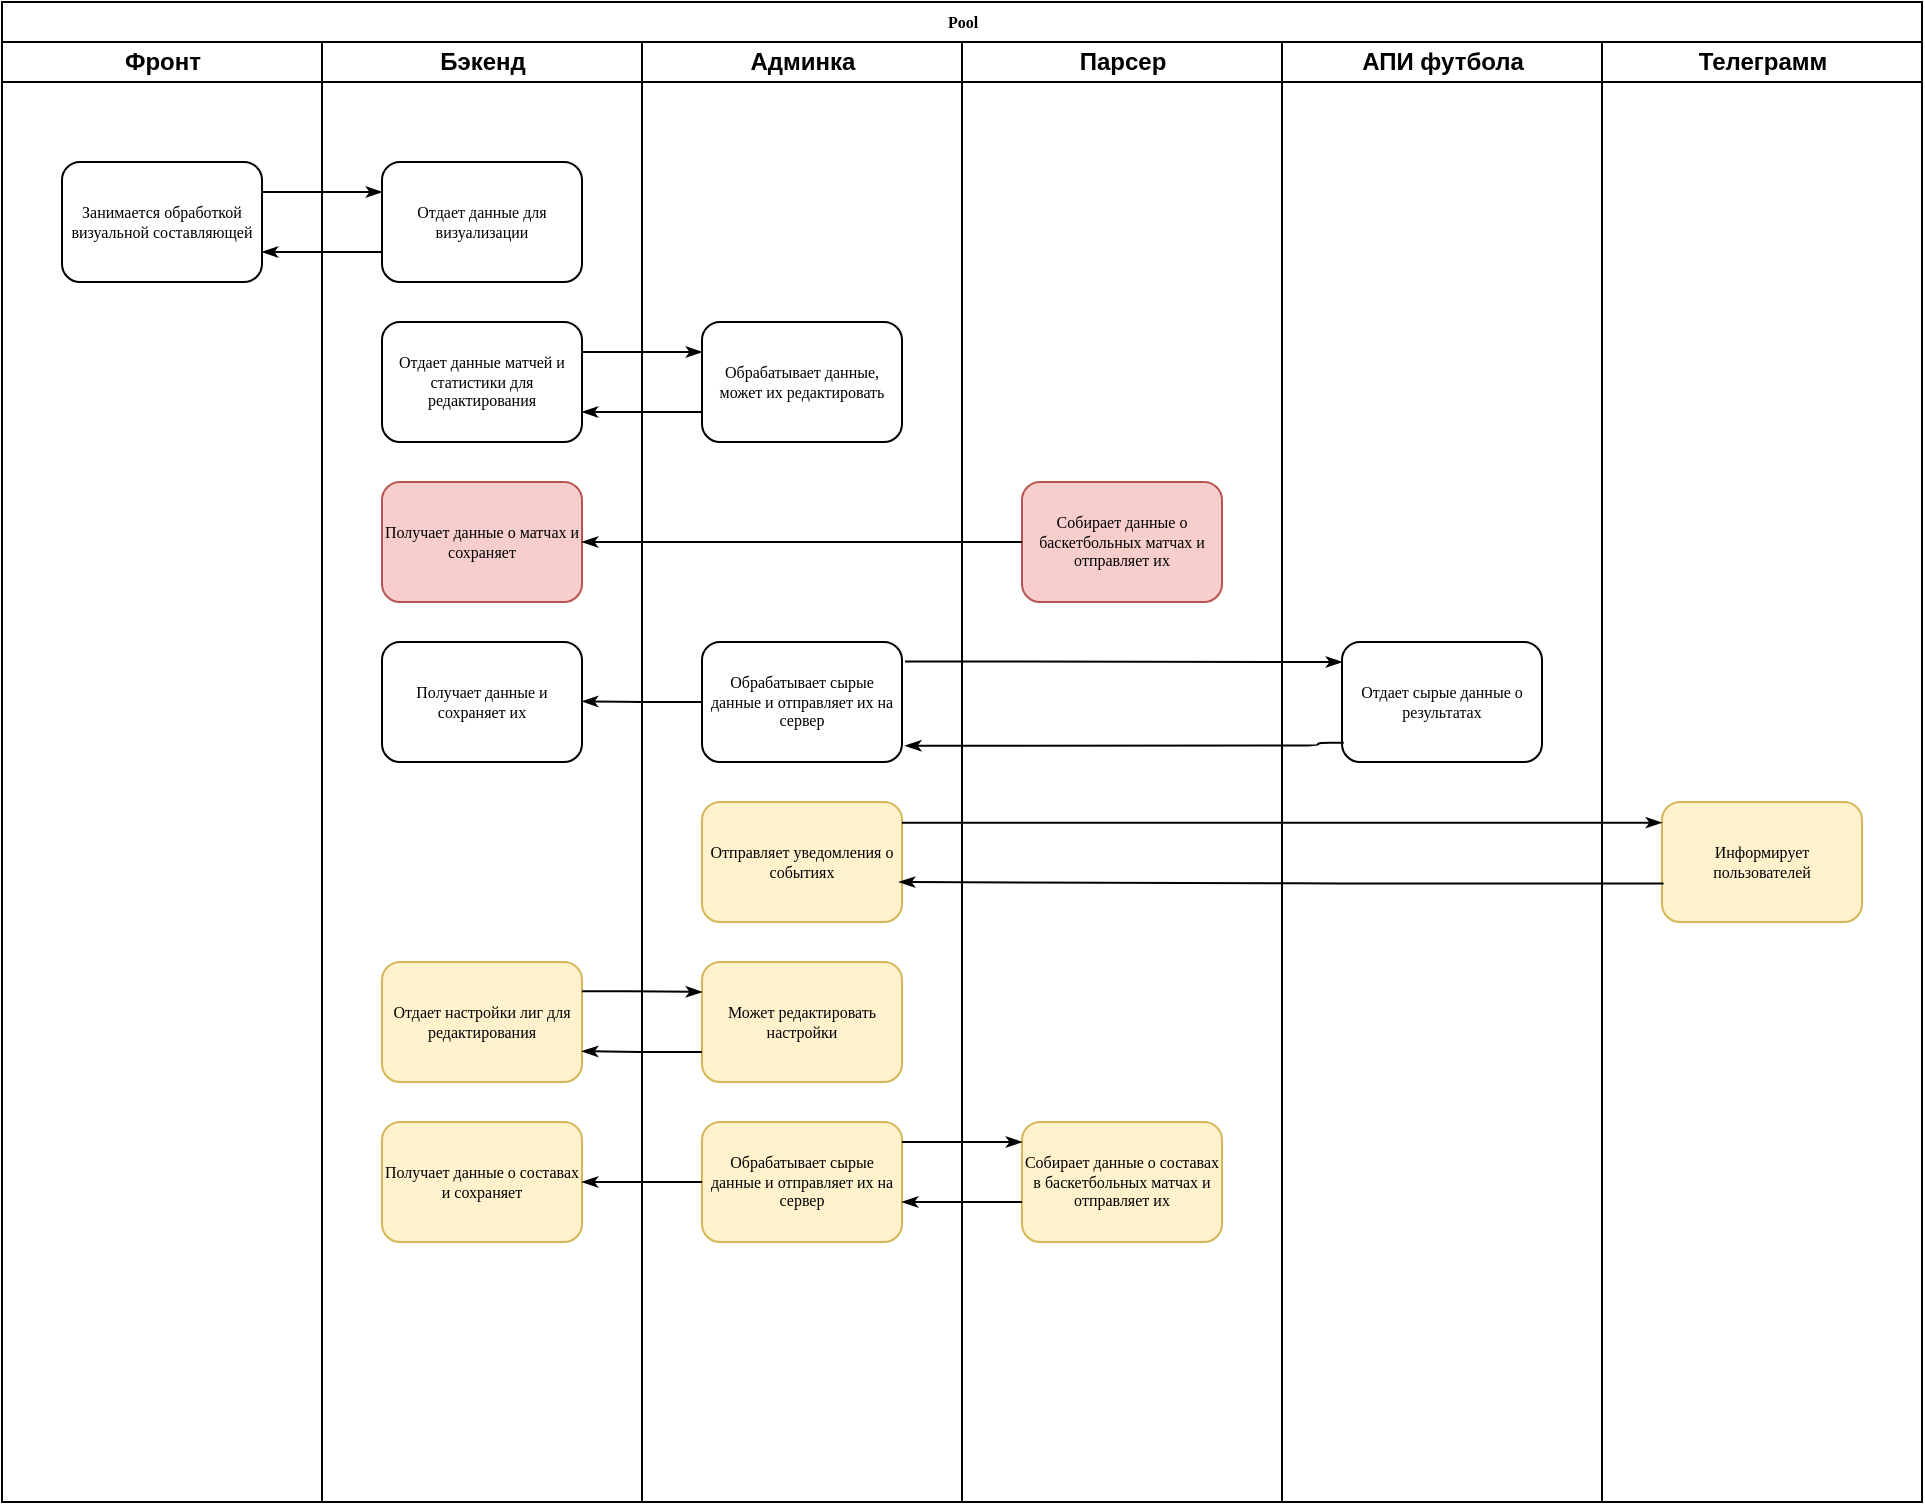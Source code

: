 <mxfile version="20.6.0" type="github">
  <diagram name="Page-1" id="74e2e168-ea6b-b213-b513-2b3c1d86103e">
    <mxGraphModel dx="1301" dy="731" grid="1" gridSize="10" guides="1" tooltips="1" connect="1" arrows="1" fold="1" page="1" pageScale="1" pageWidth="1100" pageHeight="850" background="none" math="0" shadow="0">
      <root>
        <mxCell id="0" />
        <mxCell id="1" parent="0" />
        <mxCell id="77e6c97f196da883-1" value="Pool" style="swimlane;html=1;childLayout=stackLayout;startSize=20;rounded=0;shadow=0;labelBackgroundColor=none;strokeWidth=1;fontFamily=Verdana;fontSize=8;align=center;" parent="1" vertex="1">
          <mxGeometry x="60" y="40" width="960" height="750" as="geometry" />
        </mxCell>
        <mxCell id="77e6c97f196da883-2" value="Фронт" style="swimlane;html=1;startSize=20;" parent="77e6c97f196da883-1" vertex="1">
          <mxGeometry y="20" width="160" height="730" as="geometry" />
        </mxCell>
        <mxCell id="77e6c97f196da883-8" value="Занимается обработкой визуальной составляющей" style="rounded=1;whiteSpace=wrap;html=1;shadow=0;labelBackgroundColor=none;strokeWidth=1;fontFamily=Verdana;fontSize=8;align=center;" parent="77e6c97f196da883-2" vertex="1">
          <mxGeometry x="30" y="60" width="100" height="60" as="geometry" />
        </mxCell>
        <mxCell id="77e6c97f196da883-3" value="Бэкенд" style="swimlane;html=1;startSize=20;" parent="77e6c97f196da883-1" vertex="1">
          <mxGeometry x="160" y="20" width="160" height="730" as="geometry" />
        </mxCell>
        <mxCell id="77e6c97f196da883-11" value="Отдает данные для визуализации" style="rounded=1;whiteSpace=wrap;html=1;shadow=0;labelBackgroundColor=none;strokeWidth=1;fontFamily=Verdana;fontSize=8;align=center;" parent="77e6c97f196da883-3" vertex="1">
          <mxGeometry x="30" y="60" width="100" height="60" as="geometry" />
        </mxCell>
        <mxCell id="qHQJKQO2i5-u3Q4mEbJ6-1" style="edgeStyle=orthogonalEdgeStyle;rounded=1;html=1;labelBackgroundColor=none;startArrow=none;startFill=0;startSize=5;endArrow=classicThin;endFill=1;endSize=5;jettySize=auto;orthogonalLoop=1;strokeWidth=1;fontFamily=Verdana;fontSize=8" edge="1" parent="77e6c97f196da883-3">
          <mxGeometry relative="1" as="geometry">
            <mxPoint x="30" y="105" as="sourcePoint" />
            <mxPoint x="-30" y="105" as="targetPoint" />
            <Array as="points">
              <mxPoint x="-10" y="105" />
              <mxPoint x="-10" y="105" />
            </Array>
          </mxGeometry>
        </mxCell>
        <mxCell id="qHQJKQO2i5-u3Q4mEbJ6-34" value="Отдает настройки лиг для редактирования" style="rounded=1;whiteSpace=wrap;html=1;shadow=0;labelBackgroundColor=none;strokeWidth=1;fontFamily=Verdana;fontSize=8;align=center;fillColor=#fff2cc;strokeColor=#d6b656;" vertex="1" parent="77e6c97f196da883-3">
          <mxGeometry x="30" y="460" width="100" height="60" as="geometry" />
        </mxCell>
        <mxCell id="qHQJKQO2i5-u3Q4mEbJ6-38" value="Получает данные о составах и сохраняет" style="rounded=1;whiteSpace=wrap;html=1;shadow=0;labelBackgroundColor=none;strokeWidth=1;fontFamily=Verdana;fontSize=8;align=center;fillColor=#fff2cc;strokeColor=#d6b656;" vertex="1" parent="77e6c97f196da883-3">
          <mxGeometry x="30" y="540" width="100" height="60" as="geometry" />
        </mxCell>
        <mxCell id="qHQJKQO2i5-u3Q4mEbJ6-2" value="Отдает данные матчей и статистики для редактирования" style="rounded=1;whiteSpace=wrap;html=1;shadow=0;labelBackgroundColor=none;strokeWidth=1;fontFamily=Verdana;fontSize=8;align=center;" vertex="1" parent="77e6c97f196da883-3">
          <mxGeometry x="30" y="140" width="100" height="60" as="geometry" />
        </mxCell>
        <mxCell id="77e6c97f196da883-26" style="edgeStyle=orthogonalEdgeStyle;rounded=1;html=1;labelBackgroundColor=none;startArrow=none;startFill=0;startSize=5;endArrow=classicThin;endFill=1;endSize=5;jettySize=auto;orthogonalLoop=1;strokeWidth=1;fontFamily=Verdana;fontSize=8" parent="77e6c97f196da883-1" source="77e6c97f196da883-8" target="77e6c97f196da883-11" edge="1">
          <mxGeometry relative="1" as="geometry">
            <Array as="points">
              <mxPoint x="150" y="95" />
              <mxPoint x="150" y="95" />
            </Array>
          </mxGeometry>
        </mxCell>
        <mxCell id="77e6c97f196da883-4" value="Админка" style="swimlane;html=1;startSize=20;" parent="77e6c97f196da883-1" vertex="1">
          <mxGeometry x="320" y="20" width="160" height="730" as="geometry" />
        </mxCell>
        <mxCell id="qHQJKQO2i5-u3Q4mEbJ6-4" value="Обрабатывает данные, может их редактировать" style="rounded=1;whiteSpace=wrap;html=1;shadow=0;labelBackgroundColor=none;strokeWidth=1;fontFamily=Verdana;fontSize=8;align=center;" vertex="1" parent="77e6c97f196da883-4">
          <mxGeometry x="30" y="140" width="100" height="60" as="geometry" />
        </mxCell>
        <mxCell id="qHQJKQO2i5-u3Q4mEbJ6-5" style="edgeStyle=orthogonalEdgeStyle;rounded=1;html=1;labelBackgroundColor=none;startArrow=none;startFill=0;startSize=5;endArrow=classicThin;endFill=1;endSize=5;jettySize=auto;orthogonalLoop=1;strokeWidth=1;fontFamily=Verdana;fontSize=8" edge="1" parent="77e6c97f196da883-4">
          <mxGeometry relative="1" as="geometry">
            <mxPoint x="30" y="185" as="sourcePoint" />
            <mxPoint x="-30" y="185" as="targetPoint" />
            <Array as="points">
              <mxPoint y="185" />
              <mxPoint y="185" />
            </Array>
          </mxGeometry>
        </mxCell>
        <mxCell id="qHQJKQO2i5-u3Q4mEbJ6-6" value="Получает данные о матчах и сохраняет" style="rounded=1;whiteSpace=wrap;html=1;shadow=0;labelBackgroundColor=none;strokeWidth=1;fontFamily=Verdana;fontSize=8;align=center;fillColor=#f8cecc;strokeColor=#b85450;" vertex="1" parent="77e6c97f196da883-4">
          <mxGeometry x="-130" y="220" width="100" height="60" as="geometry" />
        </mxCell>
        <mxCell id="qHQJKQO2i5-u3Q4mEbJ6-14" value="Получает данные и сохраняет их" style="rounded=1;whiteSpace=wrap;html=1;shadow=0;labelBackgroundColor=none;strokeWidth=1;fontFamily=Verdana;fontSize=8;align=center;" vertex="1" parent="77e6c97f196da883-4">
          <mxGeometry x="-130" y="300" width="100" height="60" as="geometry" />
        </mxCell>
        <mxCell id="qHQJKQO2i5-u3Q4mEbJ6-15" value="Обрабатывает сырые данные и отправляет их на сервер" style="rounded=1;whiteSpace=wrap;html=1;shadow=0;labelBackgroundColor=none;strokeWidth=1;fontFamily=Verdana;fontSize=8;align=center;" vertex="1" parent="77e6c97f196da883-4">
          <mxGeometry x="30" y="300" width="100" height="60" as="geometry" />
        </mxCell>
        <mxCell id="qHQJKQO2i5-u3Q4mEbJ6-16" style="edgeStyle=orthogonalEdgeStyle;rounded=1;html=1;labelBackgroundColor=none;startArrow=none;startFill=0;startSize=5;endArrow=classicThin;endFill=1;endSize=5;jettySize=auto;orthogonalLoop=1;strokeWidth=1;fontFamily=Verdana;fontSize=8" edge="1" parent="77e6c97f196da883-4">
          <mxGeometry relative="1" as="geometry">
            <mxPoint x="30" y="330" as="sourcePoint" />
            <mxPoint x="-30" y="329.68" as="targetPoint" />
            <Array as="points">
              <mxPoint y="329.68" />
              <mxPoint y="329.68" />
            </Array>
          </mxGeometry>
        </mxCell>
        <mxCell id="qHQJKQO2i5-u3Q4mEbJ6-26" value="Отправляет уведомления о событиях" style="rounded=1;whiteSpace=wrap;html=1;shadow=0;labelBackgroundColor=none;strokeWidth=1;fontFamily=Verdana;fontSize=8;align=center;fillColor=#fff2cc;strokeColor=#d6b656;" vertex="1" parent="77e6c97f196da883-4">
          <mxGeometry x="30" y="380" width="100" height="60" as="geometry" />
        </mxCell>
        <mxCell id="qHQJKQO2i5-u3Q4mEbJ6-35" value="Может редактировать настройки" style="rounded=1;whiteSpace=wrap;html=1;shadow=0;labelBackgroundColor=none;strokeWidth=1;fontFamily=Verdana;fontSize=8;align=center;fillColor=#fff2cc;strokeColor=#d6b656;" vertex="1" parent="77e6c97f196da883-4">
          <mxGeometry x="30" y="460" width="100" height="60" as="geometry" />
        </mxCell>
        <mxCell id="qHQJKQO2i5-u3Q4mEbJ6-36" style="edgeStyle=orthogonalEdgeStyle;rounded=1;html=1;labelBackgroundColor=none;startArrow=none;startFill=0;startSize=5;endArrow=classicThin;endFill=1;endSize=5;jettySize=auto;orthogonalLoop=1;strokeWidth=1;fontFamily=Verdana;fontSize=8" edge="1" parent="77e6c97f196da883-4">
          <mxGeometry relative="1" as="geometry">
            <Array as="points">
              <mxPoint y="474.61" />
              <mxPoint y="474.61" />
            </Array>
            <mxPoint x="-30" y="474.647" as="sourcePoint" />
            <mxPoint x="30" y="475" as="targetPoint" />
          </mxGeometry>
        </mxCell>
        <mxCell id="qHQJKQO2i5-u3Q4mEbJ6-37" style="edgeStyle=orthogonalEdgeStyle;rounded=1;html=1;labelBackgroundColor=none;startArrow=none;startFill=0;startSize=5;endArrow=classicThin;endFill=1;endSize=5;jettySize=auto;orthogonalLoop=1;strokeWidth=1;fontFamily=Verdana;fontSize=8" edge="1" parent="77e6c97f196da883-4">
          <mxGeometry relative="1" as="geometry">
            <mxPoint x="30" y="505" as="sourcePoint" />
            <mxPoint x="-30" y="504.61" as="targetPoint" />
            <Array as="points">
              <mxPoint y="504.61" />
              <mxPoint y="504.61" />
            </Array>
          </mxGeometry>
        </mxCell>
        <mxCell id="qHQJKQO2i5-u3Q4mEbJ6-41" value="Обрабатывает сырые данные и отправляет их на сервер" style="rounded=1;whiteSpace=wrap;html=1;shadow=0;labelBackgroundColor=none;strokeWidth=1;fontFamily=Verdana;fontSize=8;align=center;fillColor=#fff2cc;strokeColor=#d6b656;" vertex="1" parent="77e6c97f196da883-4">
          <mxGeometry x="30" y="540" width="100" height="60" as="geometry" />
        </mxCell>
        <mxCell id="77e6c97f196da883-5" value="Парсер" style="swimlane;html=1;startSize=20;" parent="77e6c97f196da883-1" vertex="1">
          <mxGeometry x="480" y="20" width="160" height="730" as="geometry" />
        </mxCell>
        <mxCell id="qHQJKQO2i5-u3Q4mEbJ6-8" value="Собирает данные о баскетбольных матчах и отправляет их" style="rounded=1;whiteSpace=wrap;html=1;shadow=0;labelBackgroundColor=none;strokeWidth=1;fontFamily=Verdana;fontSize=8;align=center;fillColor=#f8cecc;strokeColor=#b85450;" vertex="1" parent="77e6c97f196da883-5">
          <mxGeometry x="30" y="220" width="100" height="60" as="geometry" />
        </mxCell>
        <mxCell id="qHQJKQO2i5-u3Q4mEbJ6-39" value="Собирает данные о составах в баскетбольных матчах и отправляет их" style="rounded=1;whiteSpace=wrap;html=1;shadow=0;labelBackgroundColor=none;strokeWidth=1;fontFamily=Verdana;fontSize=8;align=center;fillColor=#fff2cc;strokeColor=#d6b656;" vertex="1" parent="77e6c97f196da883-5">
          <mxGeometry x="30" y="540" width="100" height="60" as="geometry" />
        </mxCell>
        <mxCell id="77e6c97f196da883-6" value="АПИ футбола" style="swimlane;html=1;startSize=20;" parent="77e6c97f196da883-1" vertex="1">
          <mxGeometry x="640" y="20" width="160" height="730" as="geometry" />
        </mxCell>
        <mxCell id="qHQJKQO2i5-u3Q4mEbJ6-18" value="Отдает сырые данные о результатах" style="rounded=1;whiteSpace=wrap;html=1;shadow=0;labelBackgroundColor=none;strokeWidth=1;fontFamily=Verdana;fontSize=8;align=center;" vertex="1" parent="77e6c97f196da883-6">
          <mxGeometry x="30" y="300" width="100" height="60" as="geometry" />
        </mxCell>
        <mxCell id="77e6c97f196da883-7" value="Телеграмм" style="swimlane;html=1;startSize=20;" parent="77e6c97f196da883-1" vertex="1">
          <mxGeometry x="800" y="20" width="160" height="730" as="geometry" />
        </mxCell>
        <mxCell id="qHQJKQO2i5-u3Q4mEbJ6-27" value="Информирует пользователей" style="rounded=1;whiteSpace=wrap;html=1;shadow=0;labelBackgroundColor=none;strokeWidth=1;fontFamily=Verdana;fontSize=8;align=center;fillColor=#fff2cc;strokeColor=#d6b656;" vertex="1" parent="77e6c97f196da883-7">
          <mxGeometry x="30" y="380" width="100" height="60" as="geometry" />
        </mxCell>
        <mxCell id="qHQJKQO2i5-u3Q4mEbJ6-19" style="edgeStyle=orthogonalEdgeStyle;rounded=1;html=1;labelBackgroundColor=none;startArrow=none;startFill=0;startSize=5;endArrow=classicThin;endFill=1;endSize=5;jettySize=auto;orthogonalLoop=1;strokeWidth=1;fontFamily=Verdana;fontSize=8;exitX=1.015;exitY=0.162;exitDx=0;exitDy=0;exitPerimeter=0;entryX=0;entryY=0.167;entryDx=0;entryDy=0;entryPerimeter=0;" edge="1" parent="77e6c97f196da883-1" source="qHQJKQO2i5-u3Q4mEbJ6-15" target="qHQJKQO2i5-u3Q4mEbJ6-18">
          <mxGeometry relative="1" as="geometry">
            <Array as="points">
              <mxPoint x="470" y="330" />
            </Array>
            <mxPoint x="470" y="330" as="sourcePoint" />
            <mxPoint x="510" y="330" as="targetPoint" />
          </mxGeometry>
        </mxCell>
        <mxCell id="qHQJKQO2i5-u3Q4mEbJ6-9" style="edgeStyle=orthogonalEdgeStyle;rounded=1;html=1;labelBackgroundColor=none;startArrow=none;startFill=0;startSize=5;endArrow=classicThin;endFill=1;endSize=5;jettySize=auto;orthogonalLoop=1;strokeWidth=1;fontFamily=Verdana;fontSize=8;exitX=0;exitY=0.5;exitDx=0;exitDy=0;entryX=1;entryY=0.5;entryDx=0;entryDy=0;" edge="1" parent="77e6c97f196da883-1" source="qHQJKQO2i5-u3Q4mEbJ6-8" target="qHQJKQO2i5-u3Q4mEbJ6-6">
          <mxGeometry relative="1" as="geometry">
            <mxPoint x="360" y="285" as="sourcePoint" />
            <mxPoint x="290" y="285" as="targetPoint" />
            <Array as="points" />
          </mxGeometry>
        </mxCell>
        <mxCell id="qHQJKQO2i5-u3Q4mEbJ6-46" style="edgeStyle=orthogonalEdgeStyle;rounded=1;html=1;labelBackgroundColor=none;startArrow=none;startFill=0;startSize=5;endArrow=classicThin;endFill=1;endSize=5;jettySize=auto;orthogonalLoop=1;strokeWidth=1;fontFamily=Verdana;fontSize=8;entryX=1;entryY=0.5;entryDx=0;entryDy=0;exitX=0;exitY=0.5;exitDx=0;exitDy=0;" edge="1" parent="77e6c97f196da883-1" source="qHQJKQO2i5-u3Q4mEbJ6-41" target="qHQJKQO2i5-u3Q4mEbJ6-38">
          <mxGeometry relative="1" as="geometry">
            <mxPoint x="370" y="534.61" as="sourcePoint" />
            <mxPoint x="300" y="534.61" as="targetPoint" />
            <Array as="points">
              <mxPoint x="310" y="590" />
              <mxPoint x="310" y="590" />
            </Array>
          </mxGeometry>
        </mxCell>
        <mxCell id="qHQJKQO2i5-u3Q4mEbJ6-49" style="edgeStyle=orthogonalEdgeStyle;rounded=1;html=1;labelBackgroundColor=none;startArrow=none;startFill=0;startSize=5;endArrow=classicThin;endFill=1;endSize=5;jettySize=auto;orthogonalLoop=1;strokeWidth=1;fontFamily=Verdana;fontSize=8;" edge="1" parent="77e6c97f196da883-1">
          <mxGeometry relative="1" as="geometry">
            <Array as="points">
              <mxPoint x="450" y="570" />
              <mxPoint x="510" y="570" />
            </Array>
            <mxPoint x="450" y="570" as="sourcePoint" />
            <mxPoint x="510" y="570" as="targetPoint" />
          </mxGeometry>
        </mxCell>
        <mxCell id="qHQJKQO2i5-u3Q4mEbJ6-3" style="edgeStyle=orthogonalEdgeStyle;rounded=1;html=1;labelBackgroundColor=none;startArrow=none;startFill=0;startSize=5;endArrow=classicThin;endFill=1;endSize=5;jettySize=auto;orthogonalLoop=1;strokeWidth=1;fontFamily=Verdana;fontSize=8" edge="1" parent="77e6c97f196da883-1" source="qHQJKQO2i5-u3Q4mEbJ6-2" target="qHQJKQO2i5-u3Q4mEbJ6-4">
          <mxGeometry relative="1" as="geometry">
            <Array as="points">
              <mxPoint x="320" y="175" />
              <mxPoint x="320" y="175" />
            </Array>
          </mxGeometry>
        </mxCell>
        <mxCell id="qHQJKQO2i5-u3Q4mEbJ6-21" style="edgeStyle=orthogonalEdgeStyle;rounded=1;html=1;labelBackgroundColor=none;startArrow=none;startFill=0;startSize=5;endArrow=classicThin;endFill=1;endSize=5;jettySize=auto;orthogonalLoop=1;strokeWidth=1;fontFamily=Verdana;fontSize=8;exitX=0.009;exitY=0.839;exitDx=0;exitDy=0;exitPerimeter=0;entryX=1.016;entryY=0.864;entryDx=0;entryDy=0;entryPerimeter=0;" edge="1" parent="77e6c97f196da883-1" source="qHQJKQO2i5-u3Q4mEbJ6-18" target="qHQJKQO2i5-u3Q4mEbJ6-15">
          <mxGeometry relative="1" as="geometry">
            <mxPoint x="510" y="370" as="sourcePoint" />
            <mxPoint x="460" y="370" as="targetPoint" />
            <Array as="points">
              <mxPoint x="658" y="370" />
              <mxPoint x="658" y="372" />
            </Array>
          </mxGeometry>
        </mxCell>
        <mxCell id="qHQJKQO2i5-u3Q4mEbJ6-29" style="edgeStyle=orthogonalEdgeStyle;rounded=1;html=1;labelBackgroundColor=none;startArrow=none;startFill=0;startSize=5;endArrow=classicThin;endFill=1;endSize=5;jettySize=auto;orthogonalLoop=1;strokeWidth=1;fontFamily=Verdana;fontSize=8;exitX=1;exitY=0.172;exitDx=0;exitDy=0;exitPerimeter=0;entryX=0;entryY=0.172;entryDx=0;entryDy=0;entryPerimeter=0;" edge="1" parent="77e6c97f196da883-1" source="qHQJKQO2i5-u3Q4mEbJ6-26" target="qHQJKQO2i5-u3Q4mEbJ6-27">
          <mxGeometry relative="1" as="geometry">
            <Array as="points" />
            <mxPoint x="460.75" y="410" as="sourcePoint" />
            <mxPoint x="659.25" y="410.3" as="targetPoint" />
          </mxGeometry>
        </mxCell>
        <mxCell id="qHQJKQO2i5-u3Q4mEbJ6-28" style="edgeStyle=orthogonalEdgeStyle;rounded=1;html=1;labelBackgroundColor=none;startArrow=none;startFill=0;startSize=5;endArrow=classicThin;endFill=1;endSize=5;jettySize=auto;orthogonalLoop=1;strokeWidth=1;fontFamily=Verdana;fontSize=8;exitX=0.008;exitY=0.679;exitDx=0;exitDy=0;exitPerimeter=0;entryX=0.985;entryY=0.667;entryDx=0;entryDy=0;entryPerimeter=0;" edge="1" parent="77e6c97f196da883-1" source="qHQJKQO2i5-u3Q4mEbJ6-27" target="qHQJKQO2i5-u3Q4mEbJ6-26">
          <mxGeometry relative="1" as="geometry">
            <mxPoint x="660.45" y="440.34" as="sourcePoint" />
            <mxPoint x="459.55" y="440" as="targetPoint" />
            <Array as="points">
              <mxPoint x="658" y="441" />
            </Array>
          </mxGeometry>
        </mxCell>
        <mxCell id="qHQJKQO2i5-u3Q4mEbJ6-47" style="edgeStyle=orthogonalEdgeStyle;rounded=1;html=1;labelBackgroundColor=none;startArrow=none;startFill=0;startSize=5;endArrow=classicThin;endFill=1;endSize=5;jettySize=auto;orthogonalLoop=1;strokeWidth=1;fontFamily=Verdana;fontSize=8;" edge="1" parent="1">
          <mxGeometry relative="1" as="geometry">
            <mxPoint x="570" y="640" as="sourcePoint" />
            <mxPoint x="510" y="640" as="targetPoint" />
            <Array as="points">
              <mxPoint x="570" y="640" />
            </Array>
          </mxGeometry>
        </mxCell>
      </root>
    </mxGraphModel>
  </diagram>
</mxfile>
